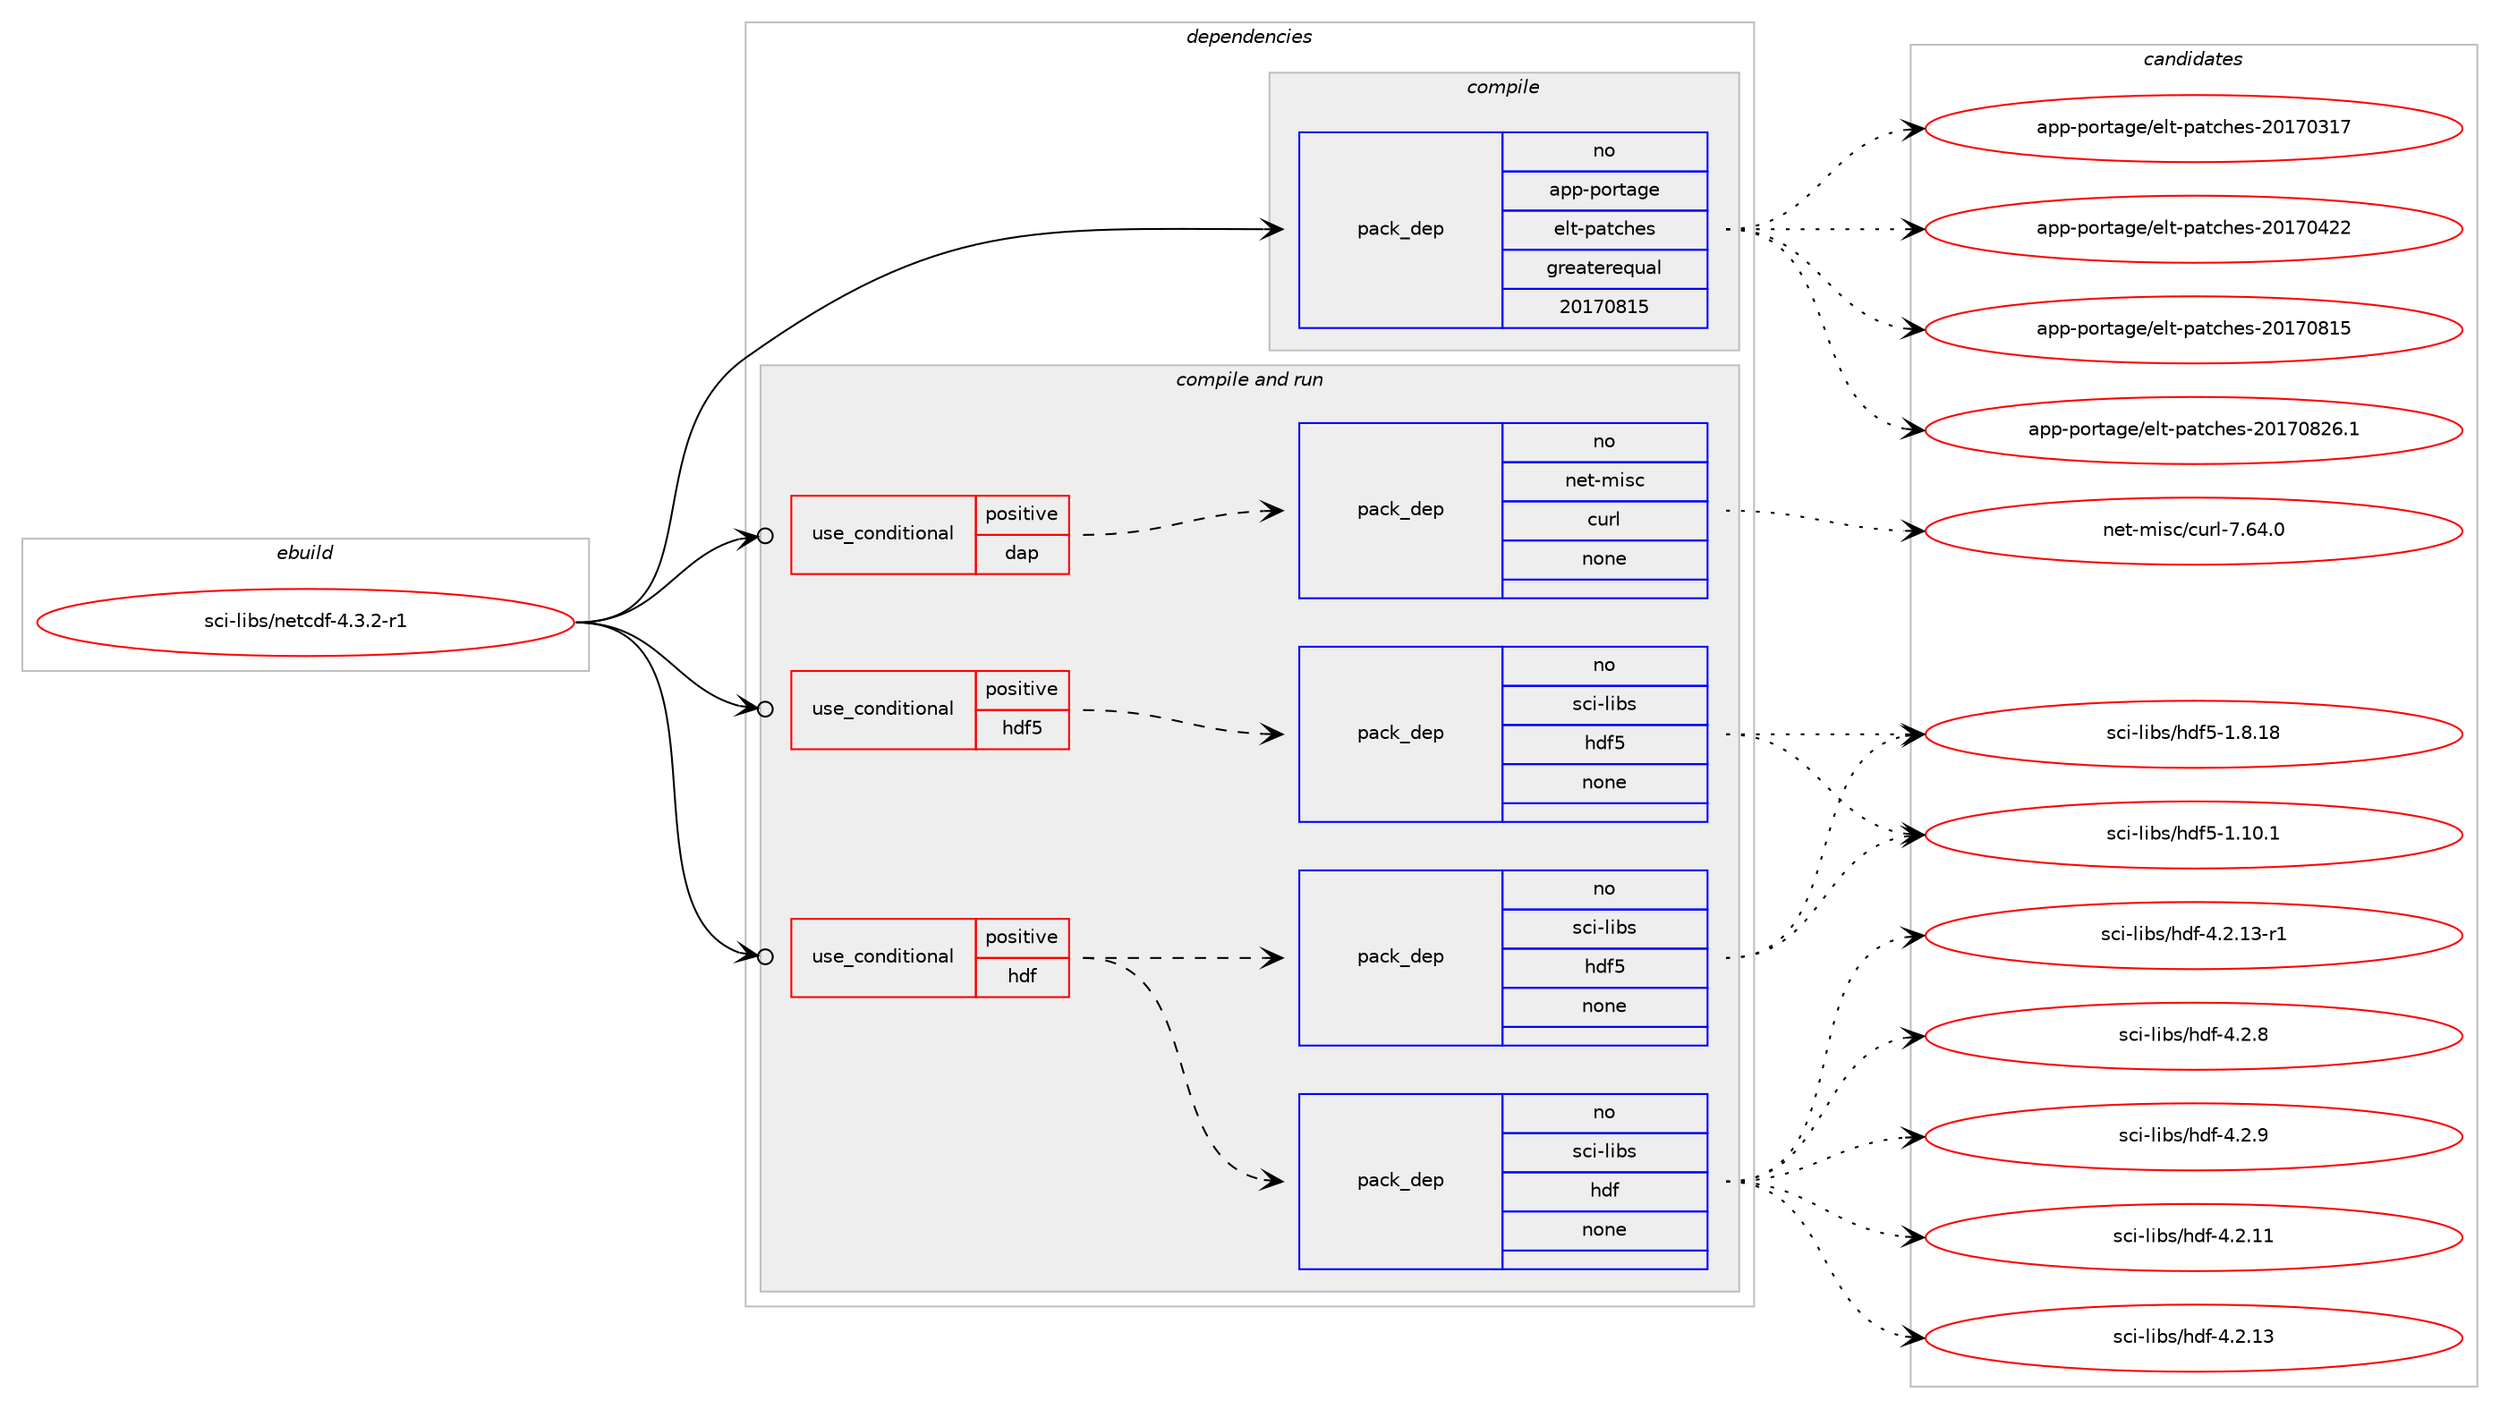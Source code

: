 digraph prolog {

# *************
# Graph options
# *************

newrank=true;
concentrate=true;
compound=true;
graph [rankdir=LR,fontname=Helvetica,fontsize=10,ranksep=1.5];#, ranksep=2.5, nodesep=0.2];
edge  [arrowhead=vee];
node  [fontname=Helvetica,fontsize=10];

# **********
# The ebuild
# **********

subgraph cluster_leftcol {
color=gray;
rank=same;
label=<<i>ebuild</i>>;
id [label="sci-libs/netcdf-4.3.2-r1", color=red, width=4, href="../sci-libs/netcdf-4.3.2-r1.svg"];
}

# ****************
# The dependencies
# ****************

subgraph cluster_midcol {
color=gray;
label=<<i>dependencies</i>>;
subgraph cluster_compile {
fillcolor="#eeeeee";
style=filled;
label=<<i>compile</i>>;
subgraph pack1213590 {
dependency1695236 [label=<<TABLE BORDER="0" CELLBORDER="1" CELLSPACING="0" CELLPADDING="4" WIDTH="220"><TR><TD ROWSPAN="6" CELLPADDING="30">pack_dep</TD></TR><TR><TD WIDTH="110">no</TD></TR><TR><TD>app-portage</TD></TR><TR><TD>elt-patches</TD></TR><TR><TD>greaterequal</TD></TR><TR><TD>20170815</TD></TR></TABLE>>, shape=none, color=blue];
}
id:e -> dependency1695236:w [weight=20,style="solid",arrowhead="vee"];
}
subgraph cluster_compileandrun {
fillcolor="#eeeeee";
style=filled;
label=<<i>compile and run</i>>;
subgraph cond453846 {
dependency1695237 [label=<<TABLE BORDER="0" CELLBORDER="1" CELLSPACING="0" CELLPADDING="4"><TR><TD ROWSPAN="3" CELLPADDING="10">use_conditional</TD></TR><TR><TD>positive</TD></TR><TR><TD>dap</TD></TR></TABLE>>, shape=none, color=red];
subgraph pack1213591 {
dependency1695238 [label=<<TABLE BORDER="0" CELLBORDER="1" CELLSPACING="0" CELLPADDING="4" WIDTH="220"><TR><TD ROWSPAN="6" CELLPADDING="30">pack_dep</TD></TR><TR><TD WIDTH="110">no</TD></TR><TR><TD>net-misc</TD></TR><TR><TD>curl</TD></TR><TR><TD>none</TD></TR><TR><TD></TD></TR></TABLE>>, shape=none, color=blue];
}
dependency1695237:e -> dependency1695238:w [weight=20,style="dashed",arrowhead="vee"];
}
id:e -> dependency1695237:w [weight=20,style="solid",arrowhead="odotvee"];
subgraph cond453847 {
dependency1695239 [label=<<TABLE BORDER="0" CELLBORDER="1" CELLSPACING="0" CELLPADDING="4"><TR><TD ROWSPAN="3" CELLPADDING="10">use_conditional</TD></TR><TR><TD>positive</TD></TR><TR><TD>hdf</TD></TR></TABLE>>, shape=none, color=red];
subgraph pack1213592 {
dependency1695240 [label=<<TABLE BORDER="0" CELLBORDER="1" CELLSPACING="0" CELLPADDING="4" WIDTH="220"><TR><TD ROWSPAN="6" CELLPADDING="30">pack_dep</TD></TR><TR><TD WIDTH="110">no</TD></TR><TR><TD>sci-libs</TD></TR><TR><TD>hdf</TD></TR><TR><TD>none</TD></TR><TR><TD></TD></TR></TABLE>>, shape=none, color=blue];
}
dependency1695239:e -> dependency1695240:w [weight=20,style="dashed",arrowhead="vee"];
subgraph pack1213593 {
dependency1695241 [label=<<TABLE BORDER="0" CELLBORDER="1" CELLSPACING="0" CELLPADDING="4" WIDTH="220"><TR><TD ROWSPAN="6" CELLPADDING="30">pack_dep</TD></TR><TR><TD WIDTH="110">no</TD></TR><TR><TD>sci-libs</TD></TR><TR><TD>hdf5</TD></TR><TR><TD>none</TD></TR><TR><TD></TD></TR></TABLE>>, shape=none, color=blue];
}
dependency1695239:e -> dependency1695241:w [weight=20,style="dashed",arrowhead="vee"];
}
id:e -> dependency1695239:w [weight=20,style="solid",arrowhead="odotvee"];
subgraph cond453848 {
dependency1695242 [label=<<TABLE BORDER="0" CELLBORDER="1" CELLSPACING="0" CELLPADDING="4"><TR><TD ROWSPAN="3" CELLPADDING="10">use_conditional</TD></TR><TR><TD>positive</TD></TR><TR><TD>hdf5</TD></TR></TABLE>>, shape=none, color=red];
subgraph pack1213594 {
dependency1695243 [label=<<TABLE BORDER="0" CELLBORDER="1" CELLSPACING="0" CELLPADDING="4" WIDTH="220"><TR><TD ROWSPAN="6" CELLPADDING="30">pack_dep</TD></TR><TR><TD WIDTH="110">no</TD></TR><TR><TD>sci-libs</TD></TR><TR><TD>hdf5</TD></TR><TR><TD>none</TD></TR><TR><TD></TD></TR></TABLE>>, shape=none, color=blue];
}
dependency1695242:e -> dependency1695243:w [weight=20,style="dashed",arrowhead="vee"];
}
id:e -> dependency1695242:w [weight=20,style="solid",arrowhead="odotvee"];
}
subgraph cluster_run {
fillcolor="#eeeeee";
style=filled;
label=<<i>run</i>>;
}
}

# **************
# The candidates
# **************

subgraph cluster_choices {
rank=same;
color=gray;
label=<<i>candidates</i>>;

subgraph choice1213590 {
color=black;
nodesep=1;
choice97112112451121111141169710310147101108116451129711699104101115455048495548514955 [label="app-portage/elt-patches-20170317", color=red, width=4,href="../app-portage/elt-patches-20170317.svg"];
choice97112112451121111141169710310147101108116451129711699104101115455048495548525050 [label="app-portage/elt-patches-20170422", color=red, width=4,href="../app-portage/elt-patches-20170422.svg"];
choice97112112451121111141169710310147101108116451129711699104101115455048495548564953 [label="app-portage/elt-patches-20170815", color=red, width=4,href="../app-portage/elt-patches-20170815.svg"];
choice971121124511211111411697103101471011081164511297116991041011154550484955485650544649 [label="app-portage/elt-patches-20170826.1", color=red, width=4,href="../app-portage/elt-patches-20170826.1.svg"];
dependency1695236:e -> choice97112112451121111141169710310147101108116451129711699104101115455048495548514955:w [style=dotted,weight="100"];
dependency1695236:e -> choice97112112451121111141169710310147101108116451129711699104101115455048495548525050:w [style=dotted,weight="100"];
dependency1695236:e -> choice97112112451121111141169710310147101108116451129711699104101115455048495548564953:w [style=dotted,weight="100"];
dependency1695236:e -> choice971121124511211111411697103101471011081164511297116991041011154550484955485650544649:w [style=dotted,weight="100"];
}
subgraph choice1213591 {
color=black;
nodesep=1;
choice1101011164510910511599479911711410845554654524648 [label="net-misc/curl-7.64.0", color=red, width=4,href="../net-misc/curl-7.64.0.svg"];
dependency1695238:e -> choice1101011164510910511599479911711410845554654524648:w [style=dotted,weight="100"];
}
subgraph choice1213592 {
color=black;
nodesep=1;
choice1159910545108105981154710410010245524650464949 [label="sci-libs/hdf-4.2.11", color=red, width=4,href="../sci-libs/hdf-4.2.11.svg"];
choice1159910545108105981154710410010245524650464951 [label="sci-libs/hdf-4.2.13", color=red, width=4,href="../sci-libs/hdf-4.2.13.svg"];
choice11599105451081059811547104100102455246504649514511449 [label="sci-libs/hdf-4.2.13-r1", color=red, width=4,href="../sci-libs/hdf-4.2.13-r1.svg"];
choice11599105451081059811547104100102455246504656 [label="sci-libs/hdf-4.2.8", color=red, width=4,href="../sci-libs/hdf-4.2.8.svg"];
choice11599105451081059811547104100102455246504657 [label="sci-libs/hdf-4.2.9", color=red, width=4,href="../sci-libs/hdf-4.2.9.svg"];
dependency1695240:e -> choice1159910545108105981154710410010245524650464949:w [style=dotted,weight="100"];
dependency1695240:e -> choice1159910545108105981154710410010245524650464951:w [style=dotted,weight="100"];
dependency1695240:e -> choice11599105451081059811547104100102455246504649514511449:w [style=dotted,weight="100"];
dependency1695240:e -> choice11599105451081059811547104100102455246504656:w [style=dotted,weight="100"];
dependency1695240:e -> choice11599105451081059811547104100102455246504657:w [style=dotted,weight="100"];
}
subgraph choice1213593 {
color=black;
nodesep=1;
choice115991054510810598115471041001025345494649484649 [label="sci-libs/hdf5-1.10.1", color=red, width=4,href="../sci-libs/hdf5-1.10.1.svg"];
choice115991054510810598115471041001025345494656464956 [label="sci-libs/hdf5-1.8.18", color=red, width=4,href="../sci-libs/hdf5-1.8.18.svg"];
dependency1695241:e -> choice115991054510810598115471041001025345494649484649:w [style=dotted,weight="100"];
dependency1695241:e -> choice115991054510810598115471041001025345494656464956:w [style=dotted,weight="100"];
}
subgraph choice1213594 {
color=black;
nodesep=1;
choice115991054510810598115471041001025345494649484649 [label="sci-libs/hdf5-1.10.1", color=red, width=4,href="../sci-libs/hdf5-1.10.1.svg"];
choice115991054510810598115471041001025345494656464956 [label="sci-libs/hdf5-1.8.18", color=red, width=4,href="../sci-libs/hdf5-1.8.18.svg"];
dependency1695243:e -> choice115991054510810598115471041001025345494649484649:w [style=dotted,weight="100"];
dependency1695243:e -> choice115991054510810598115471041001025345494656464956:w [style=dotted,weight="100"];
}
}

}
